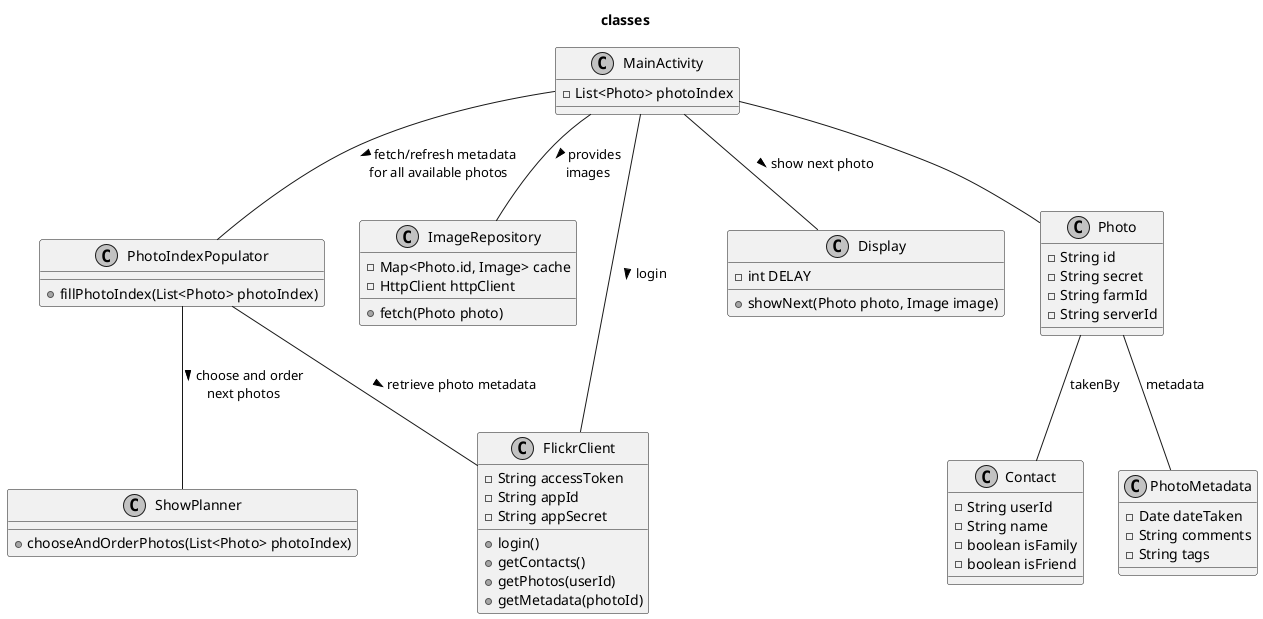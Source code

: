 @startuml

hide footbox
title classes
skinparam monochrome true

class MainActivity {
  -List<Photo> photoIndex
}
MainActivity -- PhotoIndexPopulator : > fetch/refresh metadata\nfor all available photos
MainActivity -- ImageRepository : > provides\nimages
MainActivity -- FlickrClient : > login
MainActivity -- Display : > show next photo
MainActivity -- Photo

class ImageRepository {
  -Map<Photo.id, Image> cache
  -HttpClient httpClient
  +fetch(Photo photo)
}

class PhotoIndexPopulator {
  +fillPhotoIndex(List<Photo> photoIndex)
}
PhotoIndexPopulator -- ShowPlanner : > choose and order\nnext photos
PhotoIndexPopulator -- FlickrClient : > retrieve photo metadata

class FlickrClient {
  -String accessToken
  -String appId
  -String appSecret
  +login()
  +getContacts()
  +getPhotos(userId)
  +getMetadata(photoId)
}

class ShowPlanner {
  +chooseAndOrderPhotos(List<Photo> photoIndex)
}

class Display {
  -int DELAY
  +showNext(Photo photo, Image image)
}

class Photo {
  -String id
  -String secret
  -String farmId
  -String serverId
}
Photo -- PhotoMetadata : metadata
Photo -- Contact : takenBy

class PhotoMetadata {
  -Date dateTaken
  -String comments
  -String tags
}

class Contact {
  -String userId
  -String name
  -boolean isFamily
  -boolean isFriend
}

@enduml
